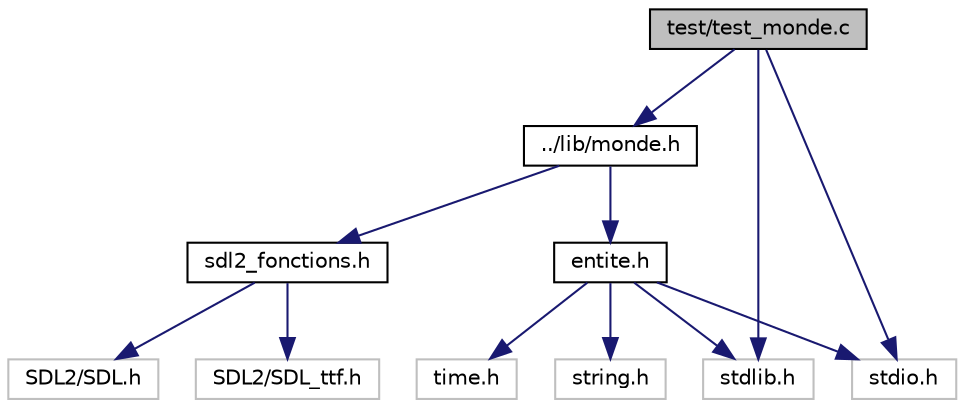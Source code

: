 digraph "test/test_monde.c"
{
 // LATEX_PDF_SIZE
  edge [fontname="Helvetica",fontsize="10",labelfontname="Helvetica",labelfontsize="10"];
  node [fontname="Helvetica",fontsize="10",shape=record];
  Node1 [label="test/test_monde.c",height=0.2,width=0.4,color="black", fillcolor="grey75", style="filled", fontcolor="black",tooltip="Test l'allocation et la libération de mémoire pour les structures de monde.h."];
  Node1 -> Node2 [color="midnightblue",fontsize="10",style="solid"];
  Node2 [label="stdlib.h",height=0.2,width=0.4,color="grey75", fillcolor="white", style="filled",tooltip=" "];
  Node1 -> Node3 [color="midnightblue",fontsize="10",style="solid"];
  Node3 [label="stdio.h",height=0.2,width=0.4,color="grey75", fillcolor="white", style="filled",tooltip=" "];
  Node1 -> Node4 [color="midnightblue",fontsize="10",style="solid"];
  Node4 [label="../lib/monde.h",height=0.2,width=0.4,color="black", fillcolor="white", style="filled",URL="$monde_8h.html",tooltip="header du monde"];
  Node4 -> Node5 [color="midnightblue",fontsize="10",style="solid"];
  Node5 [label="sdl2_fonctions.h",height=0.2,width=0.4,color="black", fillcolor="white", style="filled",URL="$sdl2__fonctions_8h.html",tooltip="header des fonctions de gestion de la sdl2"];
  Node5 -> Node6 [color="midnightblue",fontsize="10",style="solid"];
  Node6 [label="SDL2/SDL.h",height=0.2,width=0.4,color="grey75", fillcolor="white", style="filled",tooltip=" "];
  Node5 -> Node7 [color="midnightblue",fontsize="10",style="solid"];
  Node7 [label="SDL2/SDL_ttf.h",height=0.2,width=0.4,color="grey75", fillcolor="white", style="filled",tooltip=" "];
  Node4 -> Node8 [color="midnightblue",fontsize="10",style="solid"];
  Node8 [label="entite.h",height=0.2,width=0.4,color="black", fillcolor="white", style="filled",URL="$entite_8h.html",tooltip="header des entités"];
  Node8 -> Node2 [color="midnightblue",fontsize="10",style="solid"];
  Node8 -> Node3 [color="midnightblue",fontsize="10",style="solid"];
  Node8 -> Node9 [color="midnightblue",fontsize="10",style="solid"];
  Node9 [label="string.h",height=0.2,width=0.4,color="grey75", fillcolor="white", style="filled",tooltip=" "];
  Node8 -> Node10 [color="midnightblue",fontsize="10",style="solid"];
  Node10 [label="time.h",height=0.2,width=0.4,color="grey75", fillcolor="white", style="filled",tooltip=" "];
}
